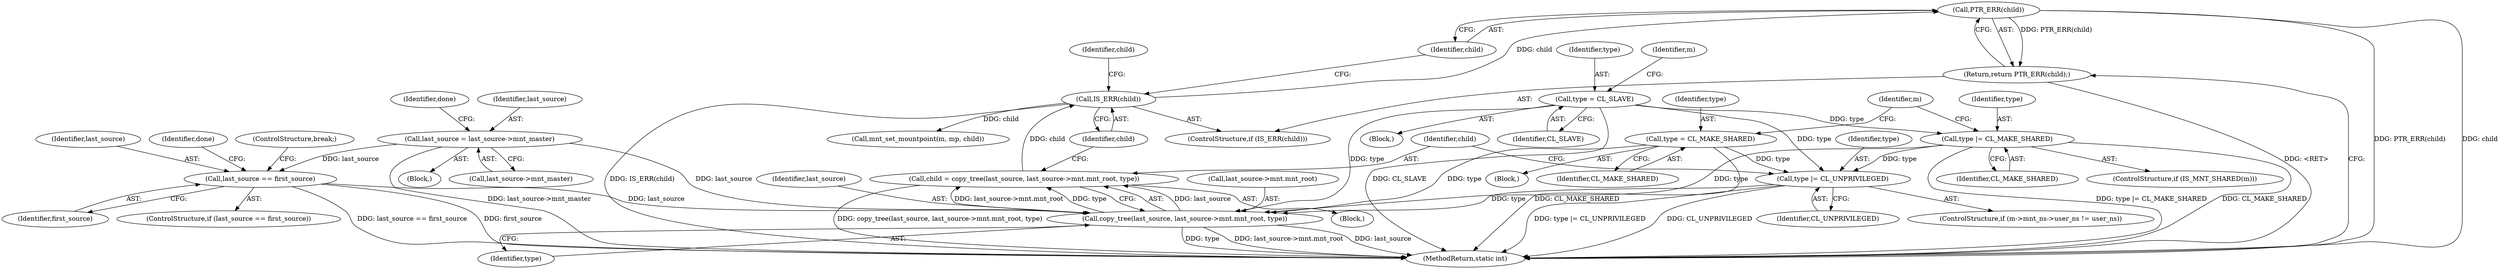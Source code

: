 digraph "0_linux_d29216842a85c7970c536108e093963f02714498_5@pointer" {
"1000229" [label="(Call,PTR_ERR(child))"];
"1000226" [label="(Call,IS_ERR(child))"];
"1000215" [label="(Call,child = copy_tree(last_source, last_source->mnt.mnt_root, type))"];
"1000217" [label="(Call,copy_tree(last_source, last_source->mnt.mnt_root, type))"];
"1000188" [label="(Call,last_source = last_source->mnt_master)"];
"1000170" [label="(Call,last_source == first_source)"];
"1000132" [label="(Call,type = CL_MAKE_SHARED)"];
"1000212" [label="(Call,type |= CL_UNPRIVILEGED)"];
"1000195" [label="(Call,type = CL_SLAVE)"];
"1000201" [label="(Call,type |= CL_MAKE_SHARED)"];
"1000228" [label="(Return,return PTR_ERR(child);)"];
"1000204" [label="(ControlStructure,if (m->mnt_ns->user_ns != user_ns))"];
"1000225" [label="(ControlStructure,if (IS_ERR(child)))"];
"1000227" [label="(Identifier,child)"];
"1000238" [label="(Call,mnt_set_mountpoint(m, mp, child))"];
"1000197" [label="(Identifier,CL_SLAVE)"];
"1000170" [label="(Call,last_source == first_source)"];
"1000217" [label="(Call,copy_tree(last_source, last_source->mnt.mnt_root, type))"];
"1000229" [label="(Call,PTR_ERR(child))"];
"1000203" [label="(Identifier,CL_MAKE_SHARED)"];
"1000195" [label="(Call,type = CL_SLAVE)"];
"1000234" [label="(Identifier,child)"];
"1000201" [label="(Call,type |= CL_MAKE_SHARED)"];
"1000202" [label="(Identifier,type)"];
"1000219" [label="(Call,last_source->mnt.mnt_root)"];
"1000216" [label="(Identifier,child)"];
"1000194" [label="(Identifier,done)"];
"1000173" [label="(ControlStructure,break;)"];
"1000218" [label="(Identifier,last_source)"];
"1000198" [label="(ControlStructure,if (IS_MNT_SHARED(m)))"];
"1000136" [label="(Block,)"];
"1000228" [label="(Return,return PTR_ERR(child);)"];
"1000224" [label="(Identifier,type)"];
"1000200" [label="(Identifier,m)"];
"1000189" [label="(Identifier,last_source)"];
"1000214" [label="(Identifier,CL_UNPRIVILEGED)"];
"1000106" [label="(Block,)"];
"1000190" [label="(Call,last_source->mnt_master)"];
"1000277" [label="(MethodReturn,static int)"];
"1000188" [label="(Call,last_source = last_source->mnt_master)"];
"1000162" [label="(Block,)"];
"1000226" [label="(Call,IS_ERR(child))"];
"1000169" [label="(ControlStructure,if (last_source == first_source))"];
"1000134" [label="(Identifier,CL_MAKE_SHARED)"];
"1000132" [label="(Call,type = CL_MAKE_SHARED)"];
"1000208" [label="(Identifier,m)"];
"1000171" [label="(Identifier,last_source)"];
"1000230" [label="(Identifier,child)"];
"1000215" [label="(Call,child = copy_tree(last_source, last_source->mnt.mnt_root, type))"];
"1000133" [label="(Identifier,type)"];
"1000175" [label="(Identifier,done)"];
"1000213" [label="(Identifier,type)"];
"1000172" [label="(Identifier,first_source)"];
"1000131" [label="(Block,)"];
"1000212" [label="(Call,type |= CL_UNPRIVILEGED)"];
"1000196" [label="(Identifier,type)"];
"1000229" -> "1000228"  [label="AST: "];
"1000229" -> "1000230"  [label="CFG: "];
"1000230" -> "1000229"  [label="AST: "];
"1000228" -> "1000229"  [label="CFG: "];
"1000229" -> "1000277"  [label="DDG: PTR_ERR(child)"];
"1000229" -> "1000277"  [label="DDG: child"];
"1000229" -> "1000228"  [label="DDG: PTR_ERR(child)"];
"1000226" -> "1000229"  [label="DDG: child"];
"1000226" -> "1000225"  [label="AST: "];
"1000226" -> "1000227"  [label="CFG: "];
"1000227" -> "1000226"  [label="AST: "];
"1000230" -> "1000226"  [label="CFG: "];
"1000234" -> "1000226"  [label="CFG: "];
"1000226" -> "1000277"  [label="DDG: IS_ERR(child)"];
"1000215" -> "1000226"  [label="DDG: child"];
"1000226" -> "1000238"  [label="DDG: child"];
"1000215" -> "1000106"  [label="AST: "];
"1000215" -> "1000217"  [label="CFG: "];
"1000216" -> "1000215"  [label="AST: "];
"1000217" -> "1000215"  [label="AST: "];
"1000227" -> "1000215"  [label="CFG: "];
"1000215" -> "1000277"  [label="DDG: copy_tree(last_source, last_source->mnt.mnt_root, type)"];
"1000217" -> "1000215"  [label="DDG: last_source"];
"1000217" -> "1000215"  [label="DDG: last_source->mnt.mnt_root"];
"1000217" -> "1000215"  [label="DDG: type"];
"1000217" -> "1000224"  [label="CFG: "];
"1000218" -> "1000217"  [label="AST: "];
"1000219" -> "1000217"  [label="AST: "];
"1000224" -> "1000217"  [label="AST: "];
"1000217" -> "1000277"  [label="DDG: last_source->mnt.mnt_root"];
"1000217" -> "1000277"  [label="DDG: last_source"];
"1000217" -> "1000277"  [label="DDG: type"];
"1000188" -> "1000217"  [label="DDG: last_source"];
"1000170" -> "1000217"  [label="DDG: last_source"];
"1000132" -> "1000217"  [label="DDG: type"];
"1000212" -> "1000217"  [label="DDG: type"];
"1000195" -> "1000217"  [label="DDG: type"];
"1000201" -> "1000217"  [label="DDG: type"];
"1000188" -> "1000162"  [label="AST: "];
"1000188" -> "1000190"  [label="CFG: "];
"1000189" -> "1000188"  [label="AST: "];
"1000190" -> "1000188"  [label="AST: "];
"1000194" -> "1000188"  [label="CFG: "];
"1000188" -> "1000277"  [label="DDG: last_source->mnt_master"];
"1000188" -> "1000170"  [label="DDG: last_source"];
"1000170" -> "1000169"  [label="AST: "];
"1000170" -> "1000172"  [label="CFG: "];
"1000171" -> "1000170"  [label="AST: "];
"1000172" -> "1000170"  [label="AST: "];
"1000173" -> "1000170"  [label="CFG: "];
"1000175" -> "1000170"  [label="CFG: "];
"1000170" -> "1000277"  [label="DDG: first_source"];
"1000170" -> "1000277"  [label="DDG: last_source == first_source"];
"1000132" -> "1000131"  [label="AST: "];
"1000132" -> "1000134"  [label="CFG: "];
"1000133" -> "1000132"  [label="AST: "];
"1000134" -> "1000132"  [label="AST: "];
"1000208" -> "1000132"  [label="CFG: "];
"1000132" -> "1000277"  [label="DDG: CL_MAKE_SHARED"];
"1000132" -> "1000212"  [label="DDG: type"];
"1000212" -> "1000204"  [label="AST: "];
"1000212" -> "1000214"  [label="CFG: "];
"1000213" -> "1000212"  [label="AST: "];
"1000214" -> "1000212"  [label="AST: "];
"1000216" -> "1000212"  [label="CFG: "];
"1000212" -> "1000277"  [label="DDG: CL_UNPRIVILEGED"];
"1000212" -> "1000277"  [label="DDG: type |= CL_UNPRIVILEGED"];
"1000195" -> "1000212"  [label="DDG: type"];
"1000201" -> "1000212"  [label="DDG: type"];
"1000195" -> "1000136"  [label="AST: "];
"1000195" -> "1000197"  [label="CFG: "];
"1000196" -> "1000195"  [label="AST: "];
"1000197" -> "1000195"  [label="AST: "];
"1000200" -> "1000195"  [label="CFG: "];
"1000195" -> "1000277"  [label="DDG: CL_SLAVE"];
"1000195" -> "1000201"  [label="DDG: type"];
"1000201" -> "1000198"  [label="AST: "];
"1000201" -> "1000203"  [label="CFG: "];
"1000202" -> "1000201"  [label="AST: "];
"1000203" -> "1000201"  [label="AST: "];
"1000208" -> "1000201"  [label="CFG: "];
"1000201" -> "1000277"  [label="DDG: type |= CL_MAKE_SHARED"];
"1000201" -> "1000277"  [label="DDG: CL_MAKE_SHARED"];
"1000228" -> "1000225"  [label="AST: "];
"1000277" -> "1000228"  [label="CFG: "];
"1000228" -> "1000277"  [label="DDG: <RET>"];
}
